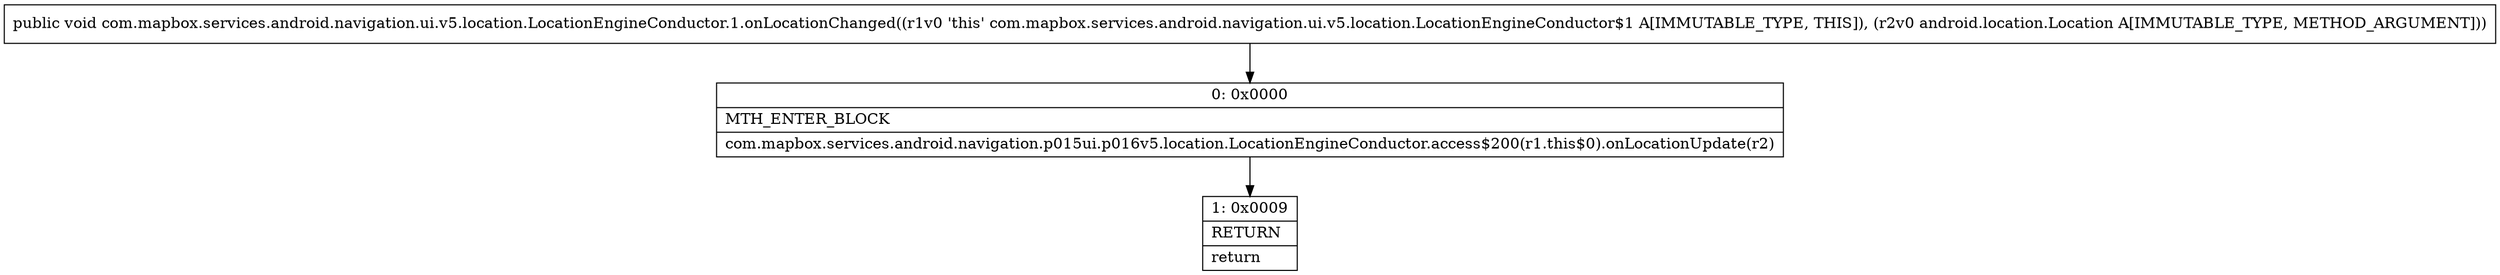 digraph "CFG forcom.mapbox.services.android.navigation.ui.v5.location.LocationEngineConductor.1.onLocationChanged(Landroid\/location\/Location;)V" {
Node_0 [shape=record,label="{0\:\ 0x0000|MTH_ENTER_BLOCK\l|com.mapbox.services.android.navigation.p015ui.p016v5.location.LocationEngineConductor.access$200(r1.this$0).onLocationUpdate(r2)\l}"];
Node_1 [shape=record,label="{1\:\ 0x0009|RETURN\l|return\l}"];
MethodNode[shape=record,label="{public void com.mapbox.services.android.navigation.ui.v5.location.LocationEngineConductor.1.onLocationChanged((r1v0 'this' com.mapbox.services.android.navigation.ui.v5.location.LocationEngineConductor$1 A[IMMUTABLE_TYPE, THIS]), (r2v0 android.location.Location A[IMMUTABLE_TYPE, METHOD_ARGUMENT])) }"];
MethodNode -> Node_0;
Node_0 -> Node_1;
}

